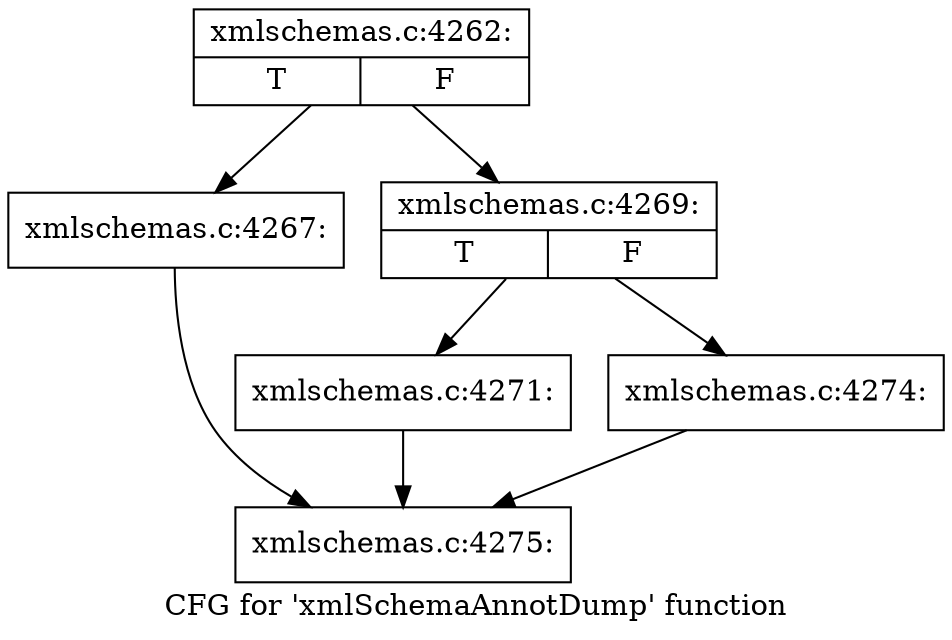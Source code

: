 digraph "CFG for 'xmlSchemaAnnotDump' function" {
	label="CFG for 'xmlSchemaAnnotDump' function";

	Node0x4a97610 [shape=record,label="{xmlschemas.c:4262:|{<s0>T|<s1>F}}"];
	Node0x4a97610 -> Node0x4b44ec0;
	Node0x4a97610 -> Node0x4b44f10;
	Node0x4b44ec0 [shape=record,label="{xmlschemas.c:4267:}"];
	Node0x4b44ec0 -> Node0x4b45fc0;
	Node0x4b44f10 [shape=record,label="{xmlschemas.c:4269:|{<s0>T|<s1>F}}"];
	Node0x4b44f10 -> Node0x4b45b30;
	Node0x4b44f10 -> Node0x4b46010;
	Node0x4b45b30 [shape=record,label="{xmlschemas.c:4271:}"];
	Node0x4b45b30 -> Node0x4b45fc0;
	Node0x4b46010 [shape=record,label="{xmlschemas.c:4274:}"];
	Node0x4b46010 -> Node0x4b45fc0;
	Node0x4b45fc0 [shape=record,label="{xmlschemas.c:4275:}"];
}
